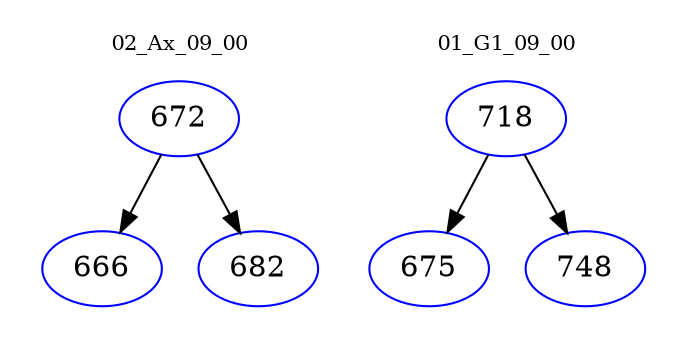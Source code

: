 digraph{
subgraph cluster_0 {
color = white
label = "02_Ax_09_00";
fontsize=10;
T0_672 [label="672", color="blue"]
T0_672 -> T0_666 [color="black"]
T0_666 [label="666", color="blue"]
T0_672 -> T0_682 [color="black"]
T0_682 [label="682", color="blue"]
}
subgraph cluster_1 {
color = white
label = "01_G1_09_00";
fontsize=10;
T1_718 [label="718", color="blue"]
T1_718 -> T1_675 [color="black"]
T1_675 [label="675", color="blue"]
T1_718 -> T1_748 [color="black"]
T1_748 [label="748", color="blue"]
}
}
